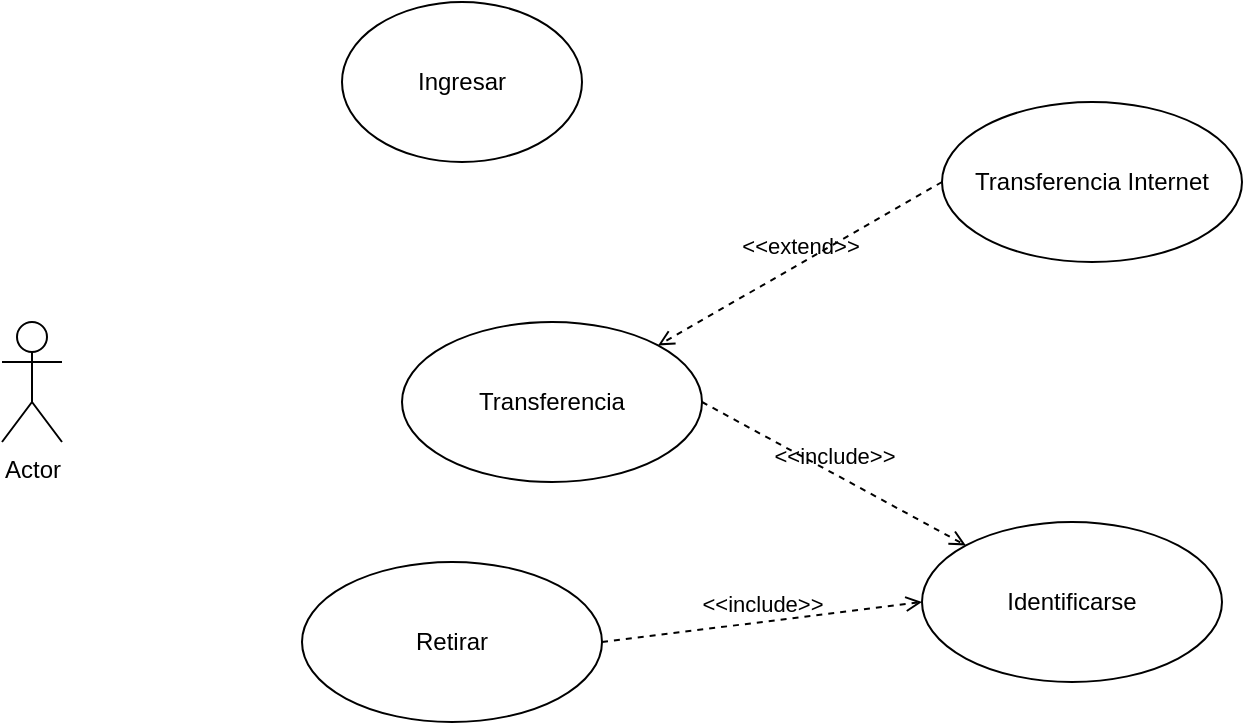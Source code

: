 <mxfile version="21.0.10" type="github">
  <diagram name="Página-1" id="o363aHan8OfpX6KSXVvB">
    <mxGraphModel dx="880" dy="481" grid="1" gridSize="10" guides="1" tooltips="1" connect="1" arrows="1" fold="1" page="1" pageScale="1" pageWidth="3300" pageHeight="4681" math="0" shadow="0">
      <root>
        <mxCell id="0" />
        <mxCell id="1" parent="0" />
        <mxCell id="hS49bggjpQvIzF_MbU5Z-1" value="Actor" style="shape=umlActor;verticalLabelPosition=bottom;verticalAlign=top;html=1;outlineConnect=0;" vertex="1" parent="1">
          <mxGeometry x="110" y="210" width="30" height="60" as="geometry" />
        </mxCell>
        <mxCell id="hS49bggjpQvIzF_MbU5Z-2" value="Ingresar" style="ellipse;whiteSpace=wrap;html=1;" vertex="1" parent="1">
          <mxGeometry x="280" y="50" width="120" height="80" as="geometry" />
        </mxCell>
        <mxCell id="hS49bggjpQvIzF_MbU5Z-3" value="Transferencia" style="ellipse;whiteSpace=wrap;html=1;" vertex="1" parent="1">
          <mxGeometry x="310" y="210" width="150" height="80" as="geometry" />
        </mxCell>
        <mxCell id="hS49bggjpQvIzF_MbU5Z-4" value="Retirar" style="ellipse;whiteSpace=wrap;html=1;" vertex="1" parent="1">
          <mxGeometry x="260" y="330" width="150" height="80" as="geometry" />
        </mxCell>
        <mxCell id="hS49bggjpQvIzF_MbU5Z-5" value="Identificarse" style="ellipse;whiteSpace=wrap;html=1;" vertex="1" parent="1">
          <mxGeometry x="570" y="310" width="150" height="80" as="geometry" />
        </mxCell>
        <mxCell id="hS49bggjpQvIzF_MbU5Z-6" value="Transferencia Internet" style="ellipse;whiteSpace=wrap;html=1;" vertex="1" parent="1">
          <mxGeometry x="580" y="100" width="150" height="80" as="geometry" />
        </mxCell>
        <mxCell id="hS49bggjpQvIzF_MbU5Z-7" value="&amp;lt;&amp;lt;include&amp;gt;&amp;gt;" style="html=1;verticalAlign=bottom;labelBackgroundColor=none;endArrow=open;endFill=0;dashed=1;rounded=0;exitX=1;exitY=0.5;exitDx=0;exitDy=0;entryX=0;entryY=0;entryDx=0;entryDy=0;" edge="1" parent="1" source="hS49bggjpQvIzF_MbU5Z-3" target="hS49bggjpQvIzF_MbU5Z-5">
          <mxGeometry width="160" relative="1" as="geometry">
            <mxPoint x="490" y="249.5" as="sourcePoint" />
            <mxPoint x="650" y="249.5" as="targetPoint" />
          </mxGeometry>
        </mxCell>
        <mxCell id="hS49bggjpQvIzF_MbU5Z-9" value="&amp;lt;&amp;lt;include&amp;gt;&amp;gt;" style="html=1;verticalAlign=bottom;labelBackgroundColor=none;endArrow=open;endFill=0;dashed=1;rounded=0;exitX=1;exitY=0.5;exitDx=0;exitDy=0;entryX=0;entryY=0.5;entryDx=0;entryDy=0;" edge="1" parent="1" source="hS49bggjpQvIzF_MbU5Z-4" target="hS49bggjpQvIzF_MbU5Z-5">
          <mxGeometry width="160" relative="1" as="geometry">
            <mxPoint x="440" y="300" as="sourcePoint" />
            <mxPoint x="600" y="300" as="targetPoint" />
          </mxGeometry>
        </mxCell>
        <mxCell id="hS49bggjpQvIzF_MbU5Z-10" value="&amp;lt;&amp;lt;extend&amp;gt;&amp;gt;" style="html=1;verticalAlign=bottom;labelBackgroundColor=none;endArrow=open;endFill=0;dashed=1;rounded=0;exitX=0;exitY=0.5;exitDx=0;exitDy=0;entryX=1;entryY=0;entryDx=0;entryDy=0;" edge="1" parent="1" source="hS49bggjpQvIzF_MbU5Z-6" target="hS49bggjpQvIzF_MbU5Z-3">
          <mxGeometry width="160" relative="1" as="geometry">
            <mxPoint x="530" y="230" as="sourcePoint" />
            <mxPoint x="690" y="230" as="targetPoint" />
          </mxGeometry>
        </mxCell>
      </root>
    </mxGraphModel>
  </diagram>
</mxfile>
